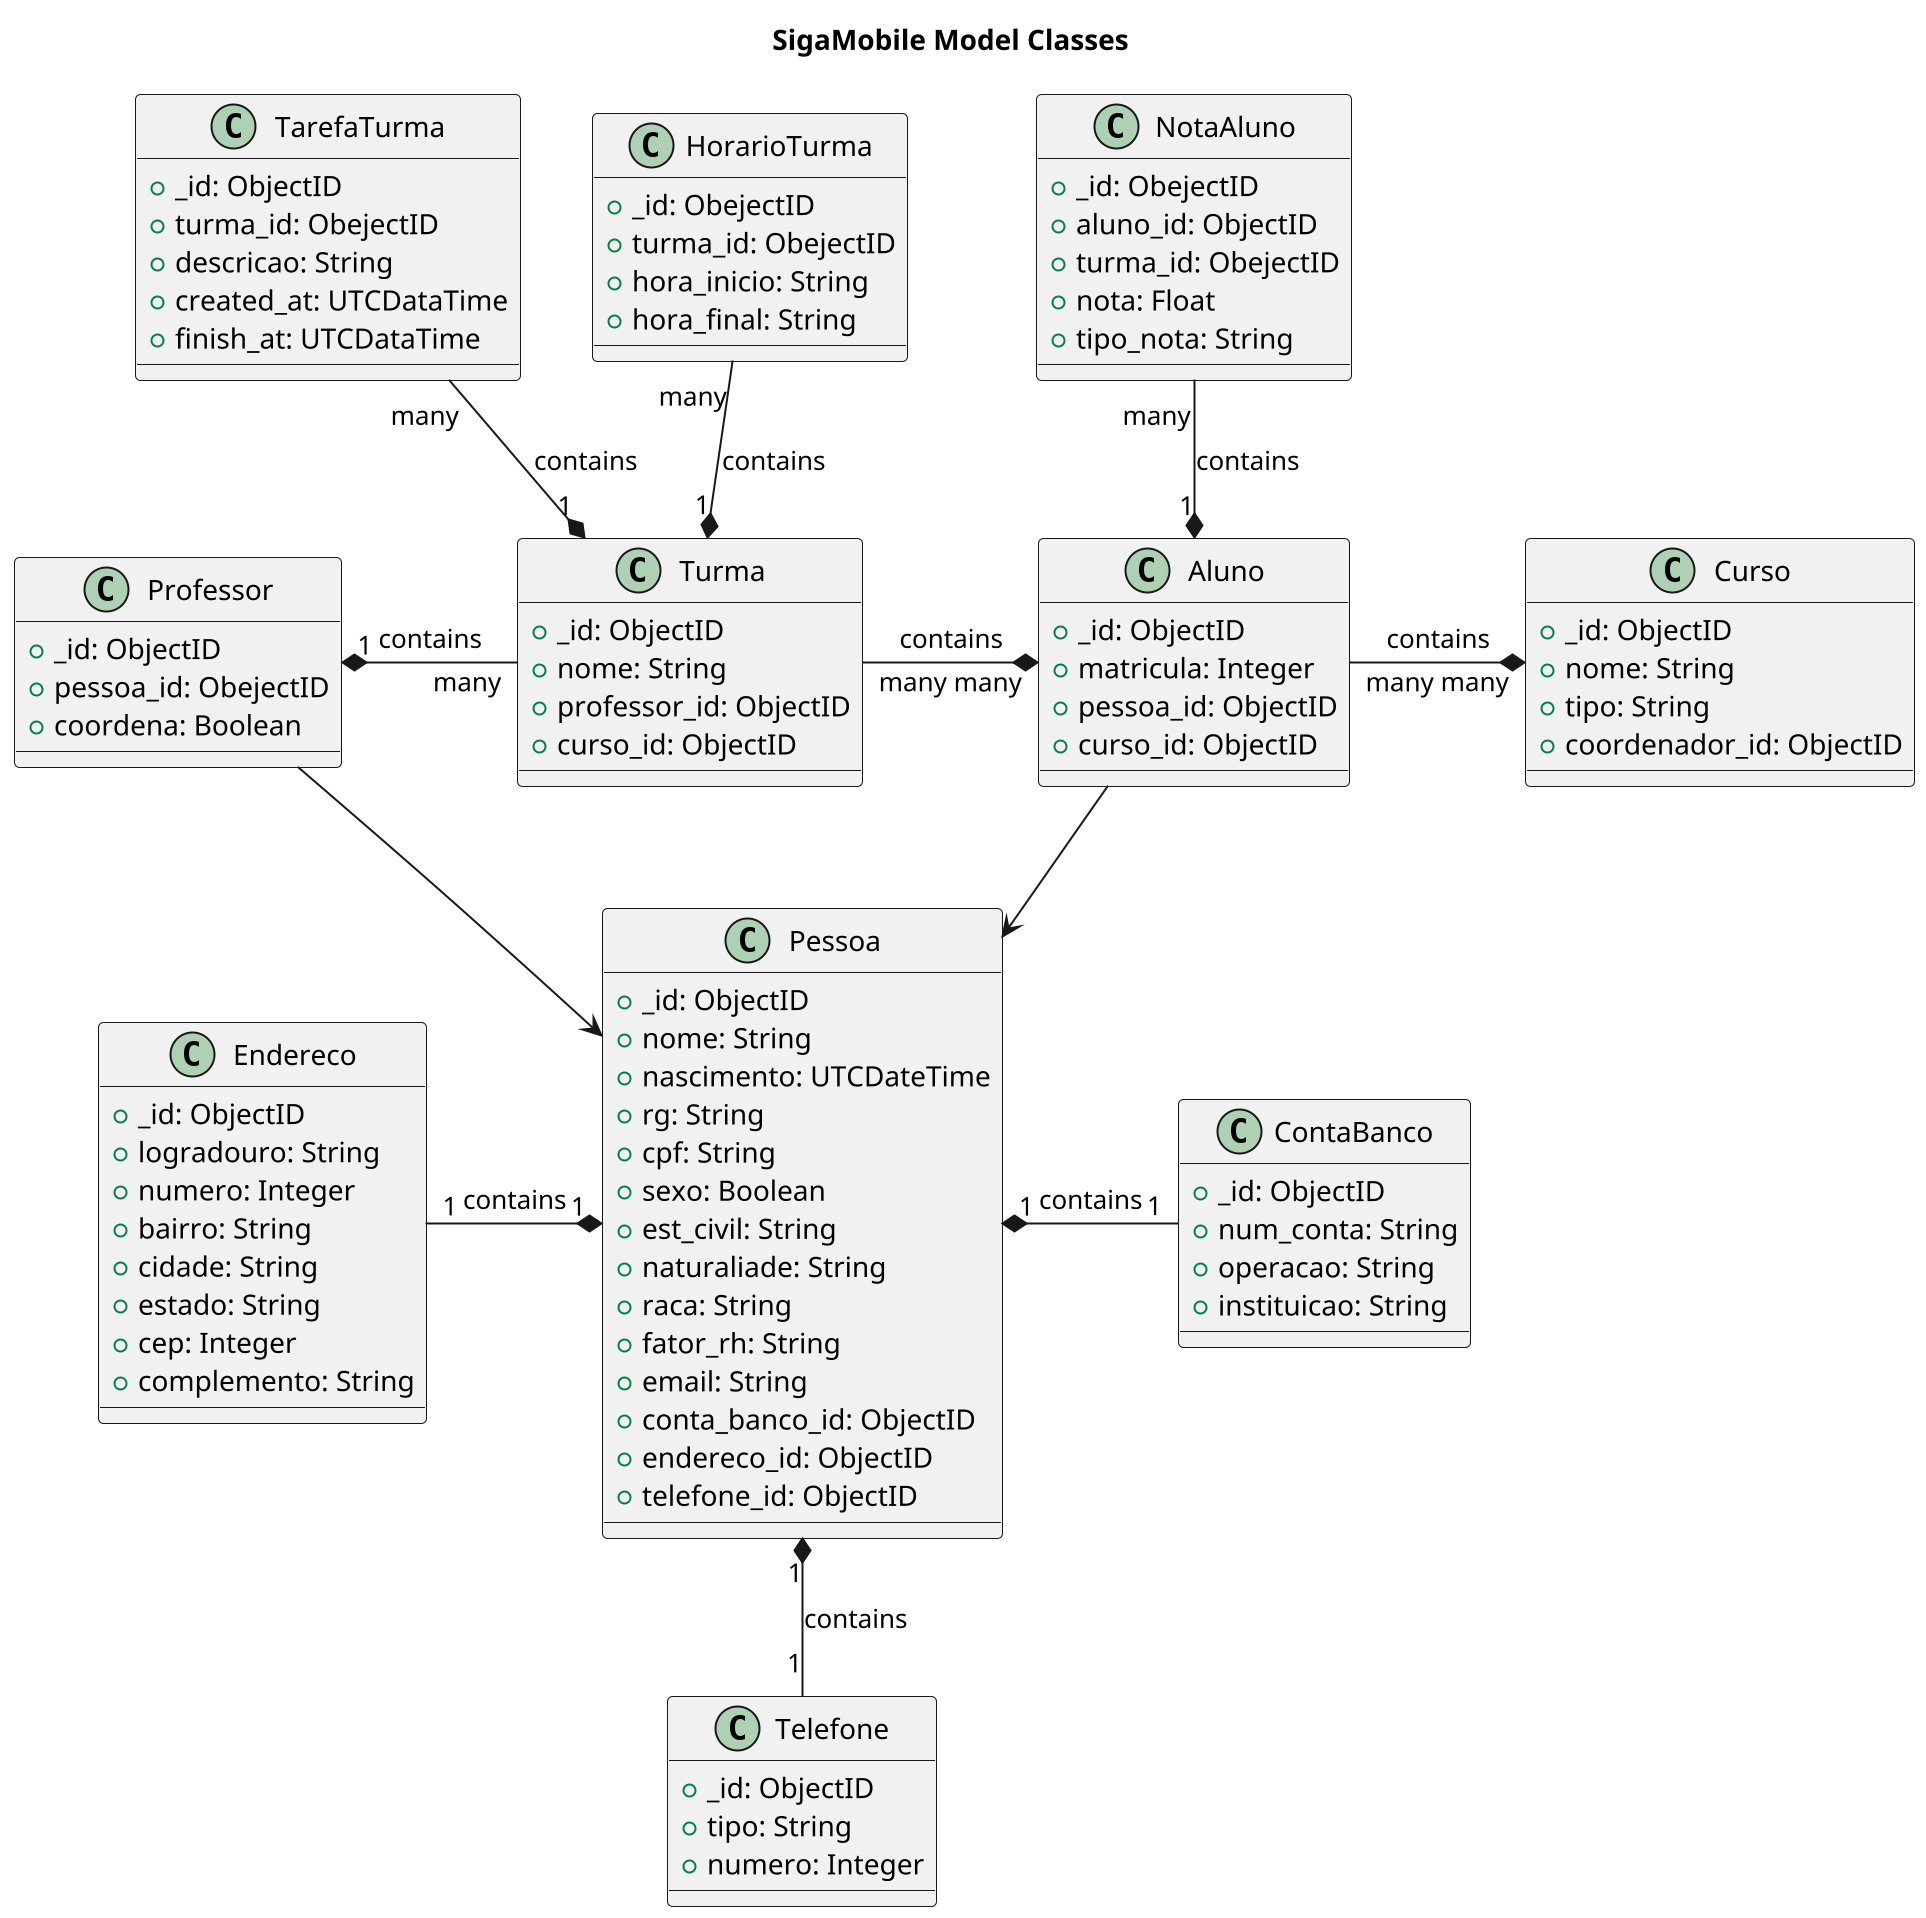 @startuml
scale 2
skinparam PackageStyle rect

title SigaMobile Model Classes
' em sexo true é masculino e false é feminino
class Pessoa{
    + _id: ObjectID
    + nome: String
    + nascimento: UTCDateTime
    + rg: String
    + cpf: String
    + sexo: Boolean
    + est_civil: String
    + naturaliade: String
    + raca: String
    + fator_rh: String
    + email: String
    + conta_banco_id: ObjectID
    + endereco_id: ObjectID
    + telefone_id: ObjectID
}

class ContaBanco{
    + _id: ObjectID
    + num_conta: String
    + operacao: String
    + instituicao: String
}

class Endereco{
    + _id: ObjectID
    + logradouro: String
    + numero: Integer
    + bairro: String
    + cidade: String
    + estado: String
    + cep: Integer
    + complemento: String
}

class Telefone{
    + _id: ObjectID
    + tipo: String
    + numero: Integer
}

class Aluno{
    + _id: ObjectID
    + matricula: Integer
    + pessoa_id: ObjectID
    + curso_id: ObjectID
}

class Professor{
    + _id: ObjectID
    + pessoa_id: ObejectID
    + coordena: Boolean
}

' tipo pode ser Graduação, Técnico, Ensino Médio, etc...
class Curso{
    + _id: ObjectID
    + nome: String
    + tipo: String
    + coordenador_id: ObjectID
}

' aqui Turma é igual a Disciplina
class Turma{
    + _id: ObjectID
    + nome: String
    + professor_id: ObjectID
    + curso_id: ObjectID
}

' aqui tipo_nota é AV1, AV2 e PF
class NotaAluno{
    + _id: ObejectID
    + aluno_id: ObjectID
    + turma_id: ObejectID
    + nota: Float
    + tipo_nota: String
}

class HorarioTurma{
    + _id: ObejectID
    + turma_id: ObejectID
    + hora_inicio: String
    + hora_final: String
}

class TarefaTurma{
    + _id: ObjectID
    + turma_id: ObejectID
    + descricao: String
    + created_at: UTCDataTime
    + finish_at: UTCDataTime
}

Aluno -down-> Pessoa
Professor -down-> Pessoa

Pessoa "1" *-right- "1" ContaBanco: contains
Pessoa "1" *-left- "1" Endereco: contains
Pessoa "1" *-down- "1" Telefone: contains
Professor "1" *-right- "many" Turma: contains
Aluno "many" *-left- "many" Turma: contains
Aluno "1" *-up- "many" NotaAluno: contains
Turma "1" *-up- "many" HorarioTurma: contains
Turma "1" *-up- "many" TarefaTurma: contains
Curso "many" *-left- "many" Aluno: contains

newpage
title SigaMobile Controllers
class LoginController{

}

class HistoricoEscolarController{

}

class DadosPessoaisController{

}

class AlunoNotasController{
    
}


@enduml